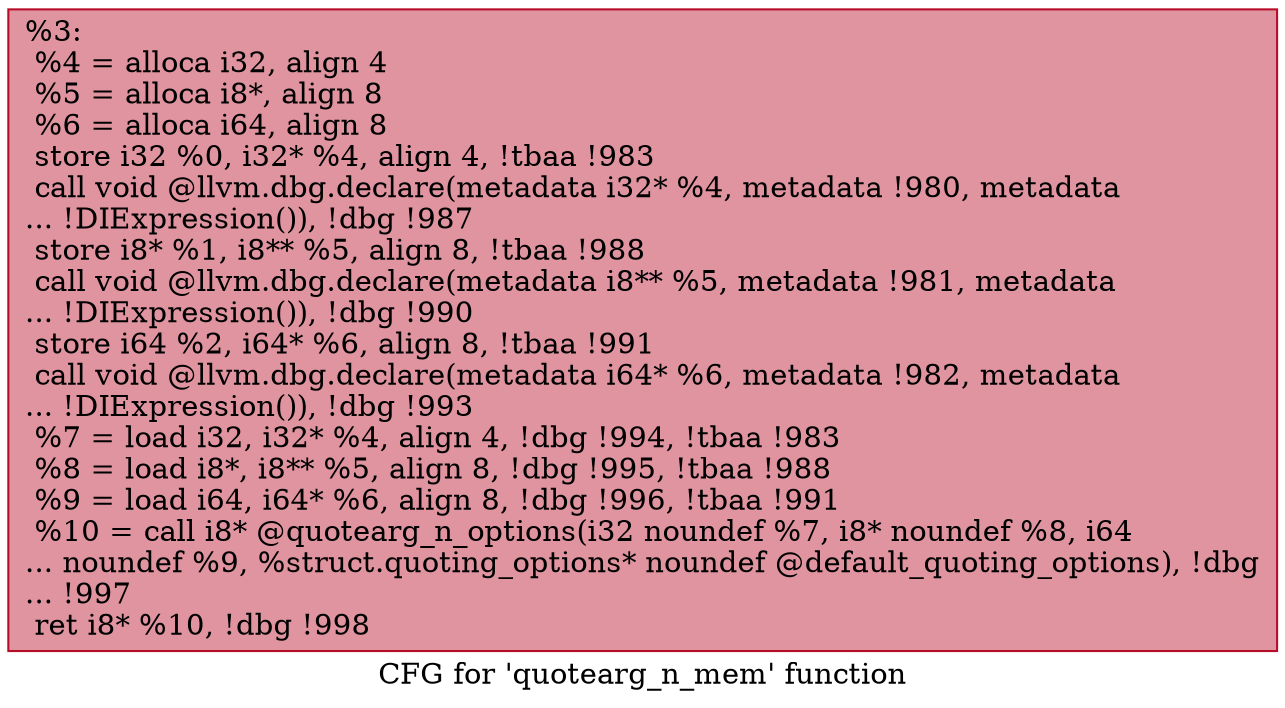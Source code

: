 digraph "CFG for 'quotearg_n_mem' function" {
	label="CFG for 'quotearg_n_mem' function";

	Node0x25b2fd0 [shape=record,color="#b70d28ff", style=filled, fillcolor="#b70d2870",label="{%3:\l  %4 = alloca i32, align 4\l  %5 = alloca i8*, align 8\l  %6 = alloca i64, align 8\l  store i32 %0, i32* %4, align 4, !tbaa !983\l  call void @llvm.dbg.declare(metadata i32* %4, metadata !980, metadata\l... !DIExpression()), !dbg !987\l  store i8* %1, i8** %5, align 8, !tbaa !988\l  call void @llvm.dbg.declare(metadata i8** %5, metadata !981, metadata\l... !DIExpression()), !dbg !990\l  store i64 %2, i64* %6, align 8, !tbaa !991\l  call void @llvm.dbg.declare(metadata i64* %6, metadata !982, metadata\l... !DIExpression()), !dbg !993\l  %7 = load i32, i32* %4, align 4, !dbg !994, !tbaa !983\l  %8 = load i8*, i8** %5, align 8, !dbg !995, !tbaa !988\l  %9 = load i64, i64* %6, align 8, !dbg !996, !tbaa !991\l  %10 = call i8* @quotearg_n_options(i32 noundef %7, i8* noundef %8, i64\l... noundef %9, %struct.quoting_options* noundef @default_quoting_options), !dbg\l... !997\l  ret i8* %10, !dbg !998\l}"];
}
